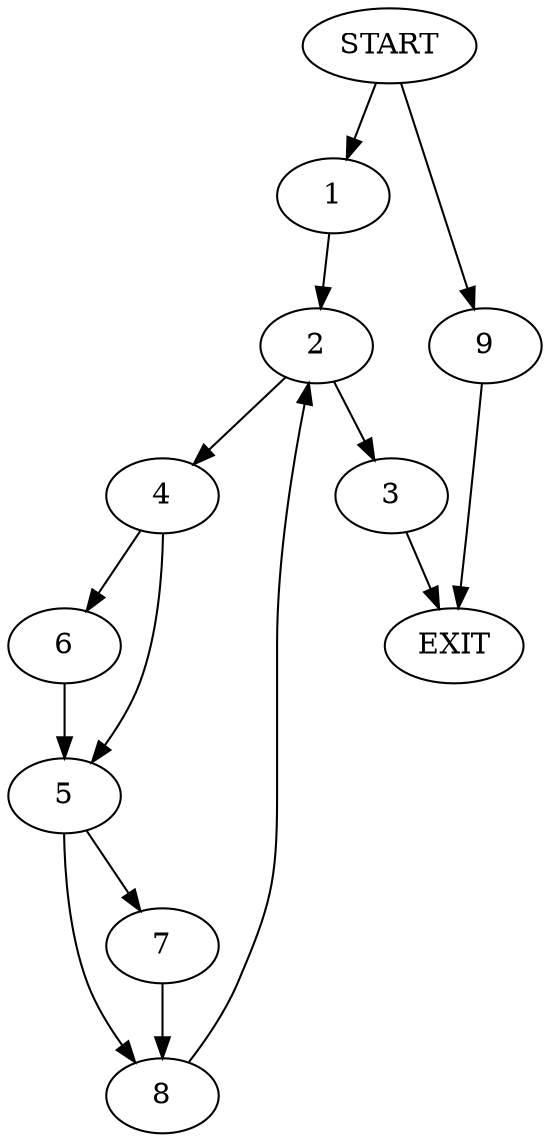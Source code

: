digraph {
0 [label="START"]
10 [label="EXIT"]
0 -> 1
1 -> 2
2 -> 3
2 -> 4
3 -> 10
4 -> 5
4 -> 6
5 -> 7
5 -> 8
6 -> 5
7 -> 8
8 -> 2
0 -> 9
9 -> 10
}
